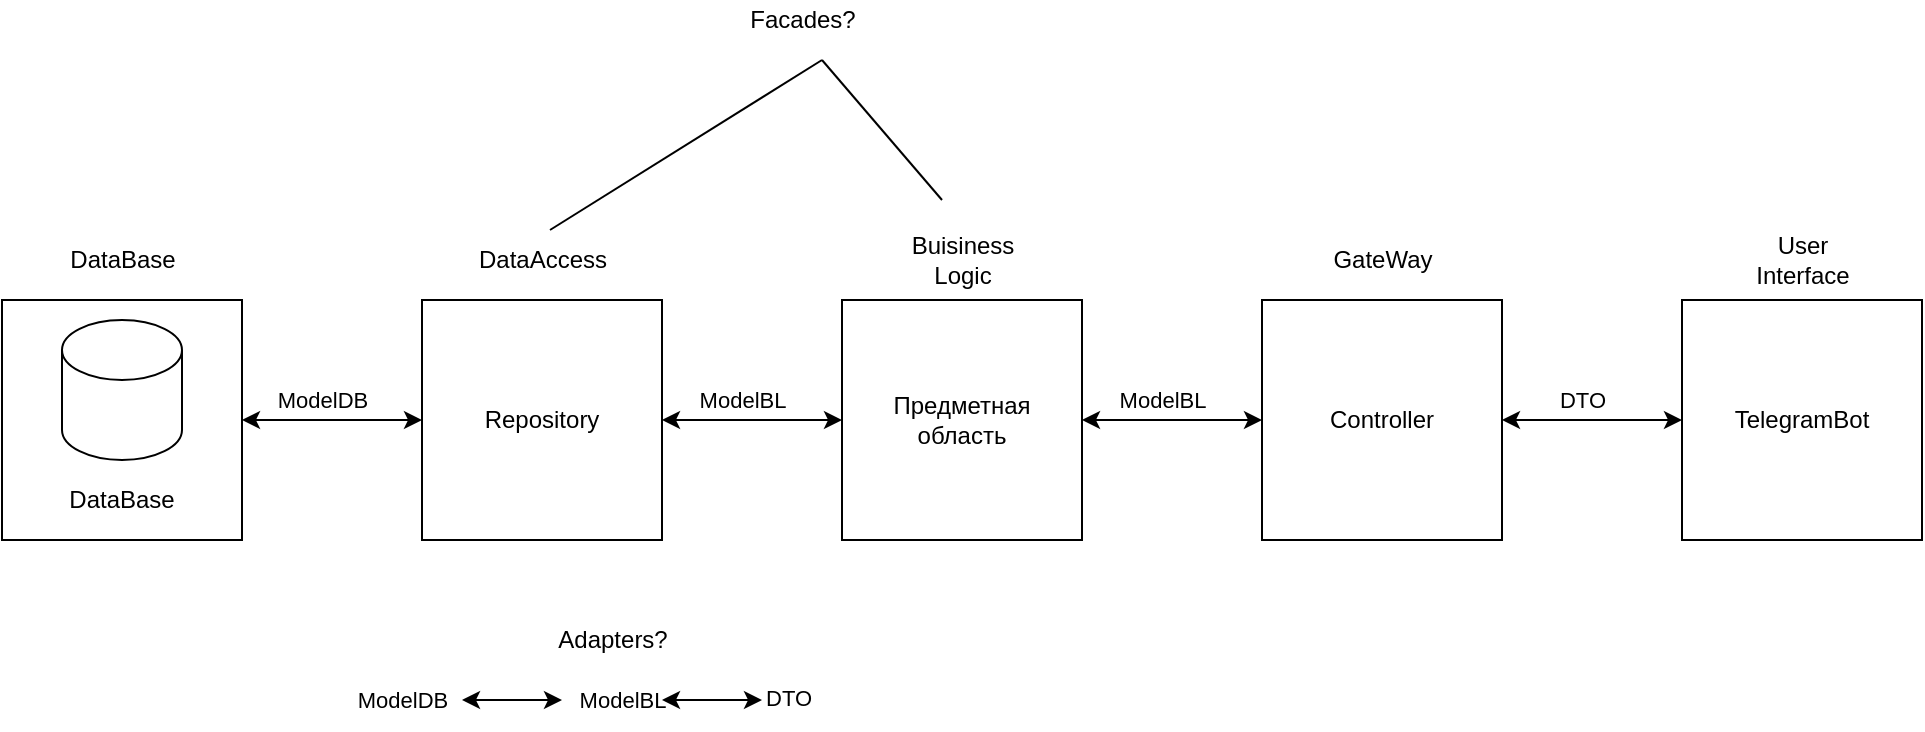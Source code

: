 <mxfile version="13.9.9" type="device"><diagram id="98S0T4HPpoMUBXJXaR6j" name="Страница 1"><mxGraphModel dx="952" dy="644" grid="1" gridSize="10" guides="1" tooltips="1" connect="1" arrows="1" fold="1" page="1" pageScale="1" pageWidth="827" pageHeight="1169" math="0" shadow="0"><root><mxCell id="0"/><mxCell id="1" parent="0"/><mxCell id="6FLjUZzUFgMVwfMcdnKA-1" value="" style="rounded=0;whiteSpace=wrap;html=1;" parent="1" vertex="1"><mxGeometry x="170" y="280" width="120" height="120" as="geometry"/></mxCell><mxCell id="6FLjUZzUFgMVwfMcdnKA-3" value="DataBase" style="text;html=1;align=center;verticalAlign=middle;resizable=0;points=[];autosize=1;" parent="1" vertex="1"><mxGeometry x="195" y="250" width="70" height="20" as="geometry"/></mxCell><mxCell id="6FLjUZzUFgMVwfMcdnKA-5" value="" style="shape=cylinder3;whiteSpace=wrap;html=1;boundedLbl=1;backgroundOutline=1;size=15;" parent="1" vertex="1"><mxGeometry x="200" y="290" width="60" height="70" as="geometry"/></mxCell><mxCell id="6FLjUZzUFgMVwfMcdnKA-6" value="DataBase" style="text;html=1;strokeColor=none;fillColor=none;align=center;verticalAlign=middle;whiteSpace=wrap;rounded=0;" parent="1" vertex="1"><mxGeometry x="210" y="370" width="40" height="20" as="geometry"/></mxCell><mxCell id="6FLjUZzUFgMVwfMcdnKA-7" value="" style="rounded=0;whiteSpace=wrap;html=1;" parent="1" vertex="1"><mxGeometry x="380" y="280" width="120" height="120" as="geometry"/></mxCell><mxCell id="6FLjUZzUFgMVwfMcdnKA-8" value="DataAccess" style="text;html=1;align=center;verticalAlign=middle;resizable=0;points=[];autosize=1;" parent="1" vertex="1"><mxGeometry x="400" y="250" width="80" height="20" as="geometry"/></mxCell><mxCell id="6FLjUZzUFgMVwfMcdnKA-10" value="Repository" style="text;html=1;strokeColor=none;fillColor=none;align=center;verticalAlign=middle;whiteSpace=wrap;rounded=0;" parent="1" vertex="1"><mxGeometry x="420" y="330" width="40" height="20" as="geometry"/></mxCell><mxCell id="6FLjUZzUFgMVwfMcdnKA-11" value="" style="endArrow=classic;startArrow=classic;html=1;exitX=1;exitY=0.5;exitDx=0;exitDy=0;entryX=0;entryY=0.5;entryDx=0;entryDy=0;" parent="1" source="6FLjUZzUFgMVwfMcdnKA-1" target="6FLjUZzUFgMVwfMcdnKA-7" edge="1"><mxGeometry width="50" height="50" relative="1" as="geometry"><mxPoint x="390" y="420" as="sourcePoint"/><mxPoint x="440" y="370" as="targetPoint"/></mxGeometry></mxCell><mxCell id="6FLjUZzUFgMVwfMcdnKA-12" value="ModelDB" style="edgeLabel;html=1;align=center;verticalAlign=middle;resizable=0;points=[];" parent="6FLjUZzUFgMVwfMcdnKA-11" vertex="1" connectable="0"><mxGeometry x="-0.362" relative="1" as="geometry"><mxPoint x="11" y="-10" as="offset"/></mxGeometry></mxCell><mxCell id="6FLjUZzUFgMVwfMcdnKA-13" value="" style="rounded=0;whiteSpace=wrap;html=1;" parent="1" vertex="1"><mxGeometry x="590" y="280" width="120" height="120" as="geometry"/></mxCell><mxCell id="6FLjUZzUFgMVwfMcdnKA-14" value="Buisiness&lt;br&gt;Logic" style="text;html=1;align=center;verticalAlign=middle;resizable=0;points=[];autosize=1;" parent="1" vertex="1"><mxGeometry x="615" y="245" width="70" height="30" as="geometry"/></mxCell><mxCell id="6FLjUZzUFgMVwfMcdnKA-15" value="Предметная&lt;br&gt;область" style="text;html=1;strokeColor=none;fillColor=none;align=center;verticalAlign=middle;whiteSpace=wrap;rounded=0;" parent="1" vertex="1"><mxGeometry x="630" y="330" width="40" height="20" as="geometry"/></mxCell><mxCell id="6FLjUZzUFgMVwfMcdnKA-16" value="" style="endArrow=classic;startArrow=classic;html=1;exitX=1;exitY=0.5;exitDx=0;exitDy=0;entryX=0;entryY=0.5;entryDx=0;entryDy=0;" parent="1" target="6FLjUZzUFgMVwfMcdnKA-13" edge="1"><mxGeometry width="50" height="50" relative="1" as="geometry"><mxPoint x="500" y="340" as="sourcePoint"/><mxPoint x="650" y="370" as="targetPoint"/></mxGeometry></mxCell><mxCell id="6FLjUZzUFgMVwfMcdnKA-17" value="ModelBL" style="edgeLabel;html=1;align=center;verticalAlign=middle;resizable=0;points=[];" parent="6FLjUZzUFgMVwfMcdnKA-16" vertex="1" connectable="0"><mxGeometry x="-0.362" relative="1" as="geometry"><mxPoint x="11" y="-10" as="offset"/></mxGeometry></mxCell><mxCell id="6FLjUZzUFgMVwfMcdnKA-24" value="" style="rounded=0;whiteSpace=wrap;html=1;" parent="1" vertex="1"><mxGeometry x="800" y="280" width="120" height="120" as="geometry"/></mxCell><mxCell id="6FLjUZzUFgMVwfMcdnKA-25" value="GateWay" style="text;html=1;align=center;verticalAlign=middle;resizable=0;points=[];autosize=1;" parent="1" vertex="1"><mxGeometry x="825" y="250" width="70" height="20" as="geometry"/></mxCell><mxCell id="6FLjUZzUFgMVwfMcdnKA-26" value="Controller" style="text;html=1;strokeColor=none;fillColor=none;align=center;verticalAlign=middle;whiteSpace=wrap;rounded=0;" parent="1" vertex="1"><mxGeometry x="840" y="330" width="40" height="20" as="geometry"/></mxCell><mxCell id="6FLjUZzUFgMVwfMcdnKA-27" value="" style="endArrow=classic;startArrow=classic;html=1;exitX=1;exitY=0.5;exitDx=0;exitDy=0;entryX=0;entryY=0.5;entryDx=0;entryDy=0;" parent="1" target="6FLjUZzUFgMVwfMcdnKA-24" edge="1"><mxGeometry width="50" height="50" relative="1" as="geometry"><mxPoint x="710" y="340" as="sourcePoint"/><mxPoint x="860" y="370" as="targetPoint"/></mxGeometry></mxCell><mxCell id="6FLjUZzUFgMVwfMcdnKA-28" value="ModelBL" style="edgeLabel;html=1;align=center;verticalAlign=middle;resizable=0;points=[];" parent="6FLjUZzUFgMVwfMcdnKA-27" vertex="1" connectable="0"><mxGeometry x="-0.362" relative="1" as="geometry"><mxPoint x="11" y="-10" as="offset"/></mxGeometry></mxCell><mxCell id="6FLjUZzUFgMVwfMcdnKA-29" value="" style="rounded=0;whiteSpace=wrap;html=1;" parent="1" vertex="1"><mxGeometry x="1010" y="280" width="120" height="120" as="geometry"/></mxCell><mxCell id="6FLjUZzUFgMVwfMcdnKA-30" value="User&lt;br&gt;Interface" style="text;html=1;align=center;verticalAlign=middle;resizable=0;points=[];autosize=1;" parent="1" vertex="1"><mxGeometry x="1040" y="245" width="60" height="30" as="geometry"/></mxCell><mxCell id="6FLjUZzUFgMVwfMcdnKA-31" value="TelegramBot" style="text;html=1;strokeColor=none;fillColor=none;align=center;verticalAlign=middle;whiteSpace=wrap;rounded=0;" parent="1" vertex="1"><mxGeometry x="1050" y="330" width="40" height="20" as="geometry"/></mxCell><mxCell id="6FLjUZzUFgMVwfMcdnKA-32" value="" style="endArrow=classic;startArrow=classic;html=1;exitX=1;exitY=0.5;exitDx=0;exitDy=0;entryX=0;entryY=0.5;entryDx=0;entryDy=0;" parent="1" target="6FLjUZzUFgMVwfMcdnKA-29" edge="1"><mxGeometry width="50" height="50" relative="1" as="geometry"><mxPoint x="920" y="340" as="sourcePoint"/><mxPoint x="1070" y="370" as="targetPoint"/></mxGeometry></mxCell><mxCell id="6FLjUZzUFgMVwfMcdnKA-33" value="DTO" style="edgeLabel;html=1;align=center;verticalAlign=middle;resizable=0;points=[];" parent="6FLjUZzUFgMVwfMcdnKA-32" vertex="1" connectable="0"><mxGeometry x="-0.362" relative="1" as="geometry"><mxPoint x="11" y="-10" as="offset"/></mxGeometry></mxCell><mxCell id="6FLjUZzUFgMVwfMcdnKA-34" value="ModelDB" style="edgeLabel;html=1;align=center;verticalAlign=middle;resizable=0;points=[];" parent="1" vertex="1" connectable="0"><mxGeometry x="370" y="480" as="geometry"/></mxCell><mxCell id="6FLjUZzUFgMVwfMcdnKA-35" value="ModelBL" style="edgeLabel;html=1;align=center;verticalAlign=middle;resizable=0;points=[];" parent="1" vertex="1" connectable="0"><mxGeometry x="480" y="480" as="geometry"/></mxCell><mxCell id="6FLjUZzUFgMVwfMcdnKA-38" value="&lt;span style=&quot;color: rgb(0, 0, 0); font-family: helvetica; font-size: 11px; font-style: normal; font-weight: 400; letter-spacing: normal; text-align: center; text-indent: 0px; text-transform: none; word-spacing: 0px; background-color: rgb(255, 255, 255); display: inline; float: none;&quot;&gt;DTO&lt;/span&gt;" style="text;whiteSpace=wrap;html=1;" parent="1" vertex="1"><mxGeometry x="550" y="465" width="50" height="30" as="geometry"/></mxCell><mxCell id="6FLjUZzUFgMVwfMcdnKA-39" value="" style="endArrow=classic;startArrow=classic;html=1;" parent="1" edge="1"><mxGeometry width="50" height="50" relative="1" as="geometry"><mxPoint x="400" y="480" as="sourcePoint"/><mxPoint x="450" y="480" as="targetPoint"/></mxGeometry></mxCell><mxCell id="6FLjUZzUFgMVwfMcdnKA-40" value="" style="endArrow=classic;startArrow=classic;html=1;entryX=0;entryY=0.5;entryDx=0;entryDy=0;" parent="1" target="6FLjUZzUFgMVwfMcdnKA-38" edge="1"><mxGeometry width="50" height="50" relative="1" as="geometry"><mxPoint x="500" y="480" as="sourcePoint"/><mxPoint x="460" y="490" as="targetPoint"/></mxGeometry></mxCell><mxCell id="6FLjUZzUFgMVwfMcdnKA-41" value="Adapters?" style="text;html=1;align=center;verticalAlign=middle;resizable=0;points=[];autosize=1;" parent="1" vertex="1"><mxGeometry x="440" y="440" width="70" height="20" as="geometry"/></mxCell><mxCell id="4Wq0y89Mu69qttZJq1J9-1" value="" style="endArrow=none;html=1;entryX=0.55;entryY=-0.25;entryDx=0;entryDy=0;entryPerimeter=0;" edge="1" parent="1" target="6FLjUZzUFgMVwfMcdnKA-8"><mxGeometry width="50" height="50" relative="1" as="geometry"><mxPoint x="580" y="160" as="sourcePoint"/><mxPoint x="510" y="310" as="targetPoint"/></mxGeometry></mxCell><mxCell id="4Wq0y89Mu69qttZJq1J9-2" value="" style="endArrow=none;html=1;" edge="1" parent="1"><mxGeometry width="50" height="50" relative="1" as="geometry"><mxPoint x="580" y="160" as="sourcePoint"/><mxPoint x="640" y="230" as="targetPoint"/></mxGeometry></mxCell><mxCell id="4Wq0y89Mu69qttZJq1J9-3" value="Facades?" style="text;html=1;align=center;verticalAlign=middle;resizable=0;points=[];autosize=1;" vertex="1" parent="1"><mxGeometry x="535" y="130" width="70" height="20" as="geometry"/></mxCell></root></mxGraphModel></diagram></mxfile>